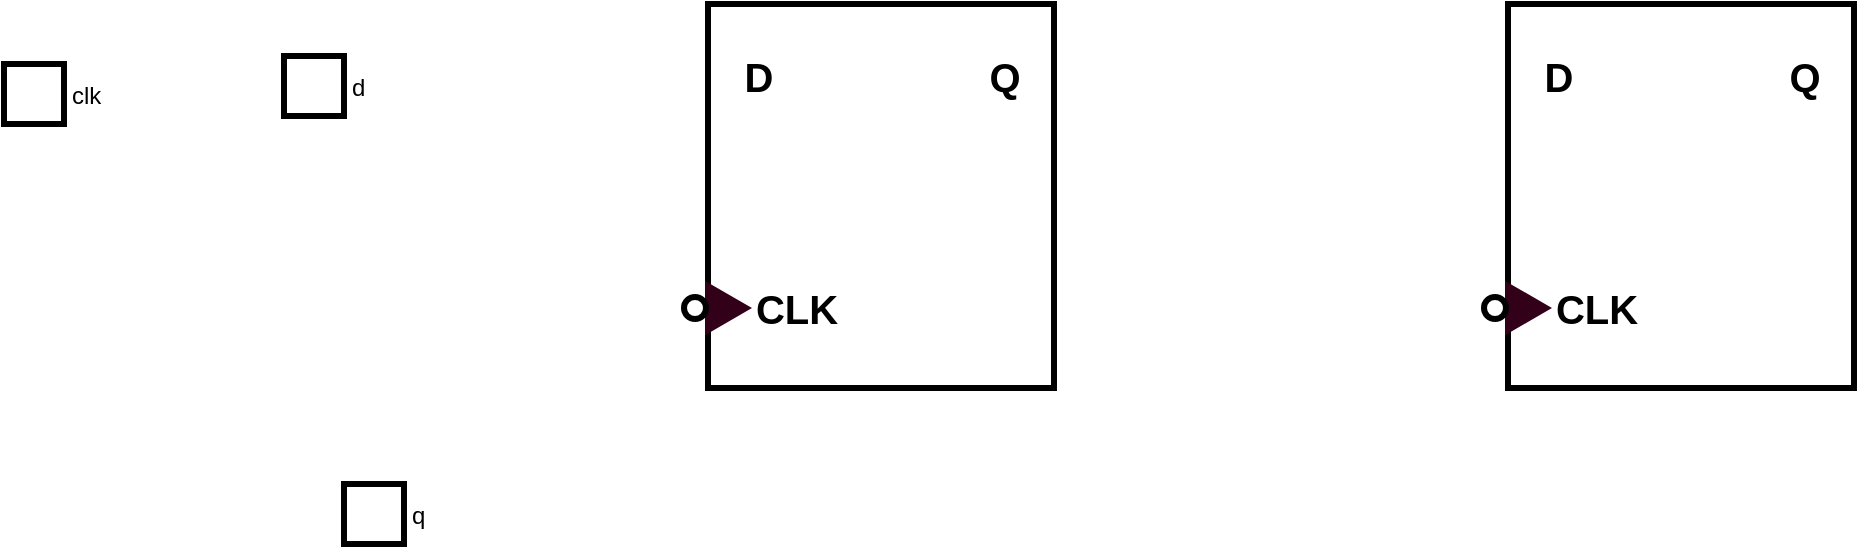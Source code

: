<mxfile version="28.1.2">
  <diagram name="Page-1" id="n2QJ4CPygrfTML7OndHj">
    <mxGraphModel dx="1715" dy="456" grid="1" gridSize="10" guides="1" tooltips="1" connect="1" arrows="1" fold="1" page="1" pageScale="1" pageWidth="850" pageHeight="1100" math="0" shadow="0">
      <root>
        <mxCell id="0" />
        <mxCell id="1" parent="0" />
        <mxCell id="3JOCjXKQnqE9Oh0YHAnC-1" value="" style="rounded=0;whiteSpace=wrap;html=1;strokeWidth=3;fontSize=20;container=0;fontStyle=1" vertex="1" parent="1">
          <mxGeometry x="82" y="80" width="173" height="192" as="geometry" />
        </mxCell>
        <mxCell id="3JOCjXKQnqE9Oh0YHAnC-2" value="D" style="text;html=1;align=center;verticalAlign=middle;resizable=0;points=[];autosize=1;strokeColor=none;fillColor=none;strokeWidth=3;fontSize=20;container=0;fontStyle=1" vertex="1" parent="1">
          <mxGeometry x="87" y="96" width="40" height="40" as="geometry" />
        </mxCell>
        <mxCell id="3JOCjXKQnqE9Oh0YHAnC-3" value="CLK" style="text;html=1;align=center;verticalAlign=middle;resizable=0;points=[];autosize=1;strokeColor=none;fillColor=none;strokeWidth=3;fontSize=20;container=0;fontStyle=1" vertex="1" parent="1">
          <mxGeometry x="96" y="212" width="60" height="40" as="geometry" />
        </mxCell>
        <mxCell id="3JOCjXKQnqE9Oh0YHAnC-4" value="Q" style="text;html=1;align=center;verticalAlign=middle;resizable=0;points=[];autosize=1;strokeColor=none;fillColor=none;strokeWidth=3;fontSize=20;container=0;fontStyle=1" vertex="1" parent="1">
          <mxGeometry x="210" y="96" width="40" height="40" as="geometry" />
        </mxCell>
        <mxCell id="3JOCjXKQnqE9Oh0YHAnC-5" value="" style="triangle;whiteSpace=wrap;html=1;strokeWidth=3;fillColor=#33001A;strokeColor=#33001A;fontColor=#ffffff;" vertex="1" parent="1">
          <mxGeometry x="82" y="221" width="19" height="22" as="geometry" />
        </mxCell>
        <mxCell id="3JOCjXKQnqE9Oh0YHAnC-6" value="" style="ellipse;whiteSpace=wrap;html=1;aspect=fixed;strokeWidth=3;" vertex="1" parent="1">
          <mxGeometry x="70" y="226.5" width="11" height="11" as="geometry" />
        </mxCell>
        <mxCell id="3JOCjXKQnqE9Oh0YHAnC-7" value="" style="rounded=0;whiteSpace=wrap;html=1;strokeWidth=3;fontSize=20;container=0;fontStyle=1" vertex="1" parent="1">
          <mxGeometry x="482" y="80" width="173" height="192" as="geometry" />
        </mxCell>
        <mxCell id="3JOCjXKQnqE9Oh0YHAnC-8" value="D" style="text;html=1;align=center;verticalAlign=middle;resizable=0;points=[];autosize=1;strokeColor=none;fillColor=none;strokeWidth=3;fontSize=20;container=0;fontStyle=1" vertex="1" parent="1">
          <mxGeometry x="487" y="96" width="40" height="40" as="geometry" />
        </mxCell>
        <mxCell id="3JOCjXKQnqE9Oh0YHAnC-9" value="CLK" style="text;html=1;align=center;verticalAlign=middle;resizable=0;points=[];autosize=1;strokeColor=none;fillColor=none;strokeWidth=3;fontSize=20;container=0;fontStyle=1" vertex="1" parent="1">
          <mxGeometry x="496" y="212" width="60" height="40" as="geometry" />
        </mxCell>
        <mxCell id="3JOCjXKQnqE9Oh0YHAnC-10" value="Q" style="text;html=1;align=center;verticalAlign=middle;resizable=0;points=[];autosize=1;strokeColor=none;fillColor=none;strokeWidth=3;fontSize=20;container=0;fontStyle=1" vertex="1" parent="1">
          <mxGeometry x="610" y="96" width="40" height="40" as="geometry" />
        </mxCell>
        <mxCell id="3JOCjXKQnqE9Oh0YHAnC-11" value="" style="triangle;whiteSpace=wrap;html=1;strokeWidth=3;fillColor=#33001A;strokeColor=#33001A;fontColor=#ffffff;" vertex="1" parent="1">
          <mxGeometry x="482" y="221" width="19" height="22" as="geometry" />
        </mxCell>
        <mxCell id="3JOCjXKQnqE9Oh0YHAnC-12" value="" style="ellipse;whiteSpace=wrap;html=1;aspect=fixed;strokeWidth=3;" vertex="1" parent="1">
          <mxGeometry x="470" y="226.5" width="11" height="11" as="geometry" />
        </mxCell>
        <mxCell id="3JOCjXKQnqE9Oh0YHAnC-16" value="clk" style="fontStyle=0;labelPosition=right;verticalLabelPosition=middle;align=left;verticalAlign=middle;spacingLeft=2;strokeWidth=3;" vertex="1" parent="1">
          <mxGeometry x="-270" y="110" width="30" height="30" as="geometry" />
        </mxCell>
        <mxCell id="3JOCjXKQnqE9Oh0YHAnC-20" value="d" style="fontStyle=0;labelPosition=right;verticalLabelPosition=middle;align=left;verticalAlign=middle;spacingLeft=2;strokeWidth=3;" vertex="1" parent="1">
          <mxGeometry x="-130" y="106" width="30" height="30" as="geometry" />
        </mxCell>
        <mxCell id="3JOCjXKQnqE9Oh0YHAnC-21" value="q" style="fontStyle=0;labelPosition=right;verticalLabelPosition=middle;align=left;verticalAlign=middle;spacingLeft=2;strokeWidth=3;" vertex="1" parent="1">
          <mxGeometry x="-100" y="320" width="30" height="30" as="geometry" />
        </mxCell>
      </root>
    </mxGraphModel>
  </diagram>
</mxfile>
